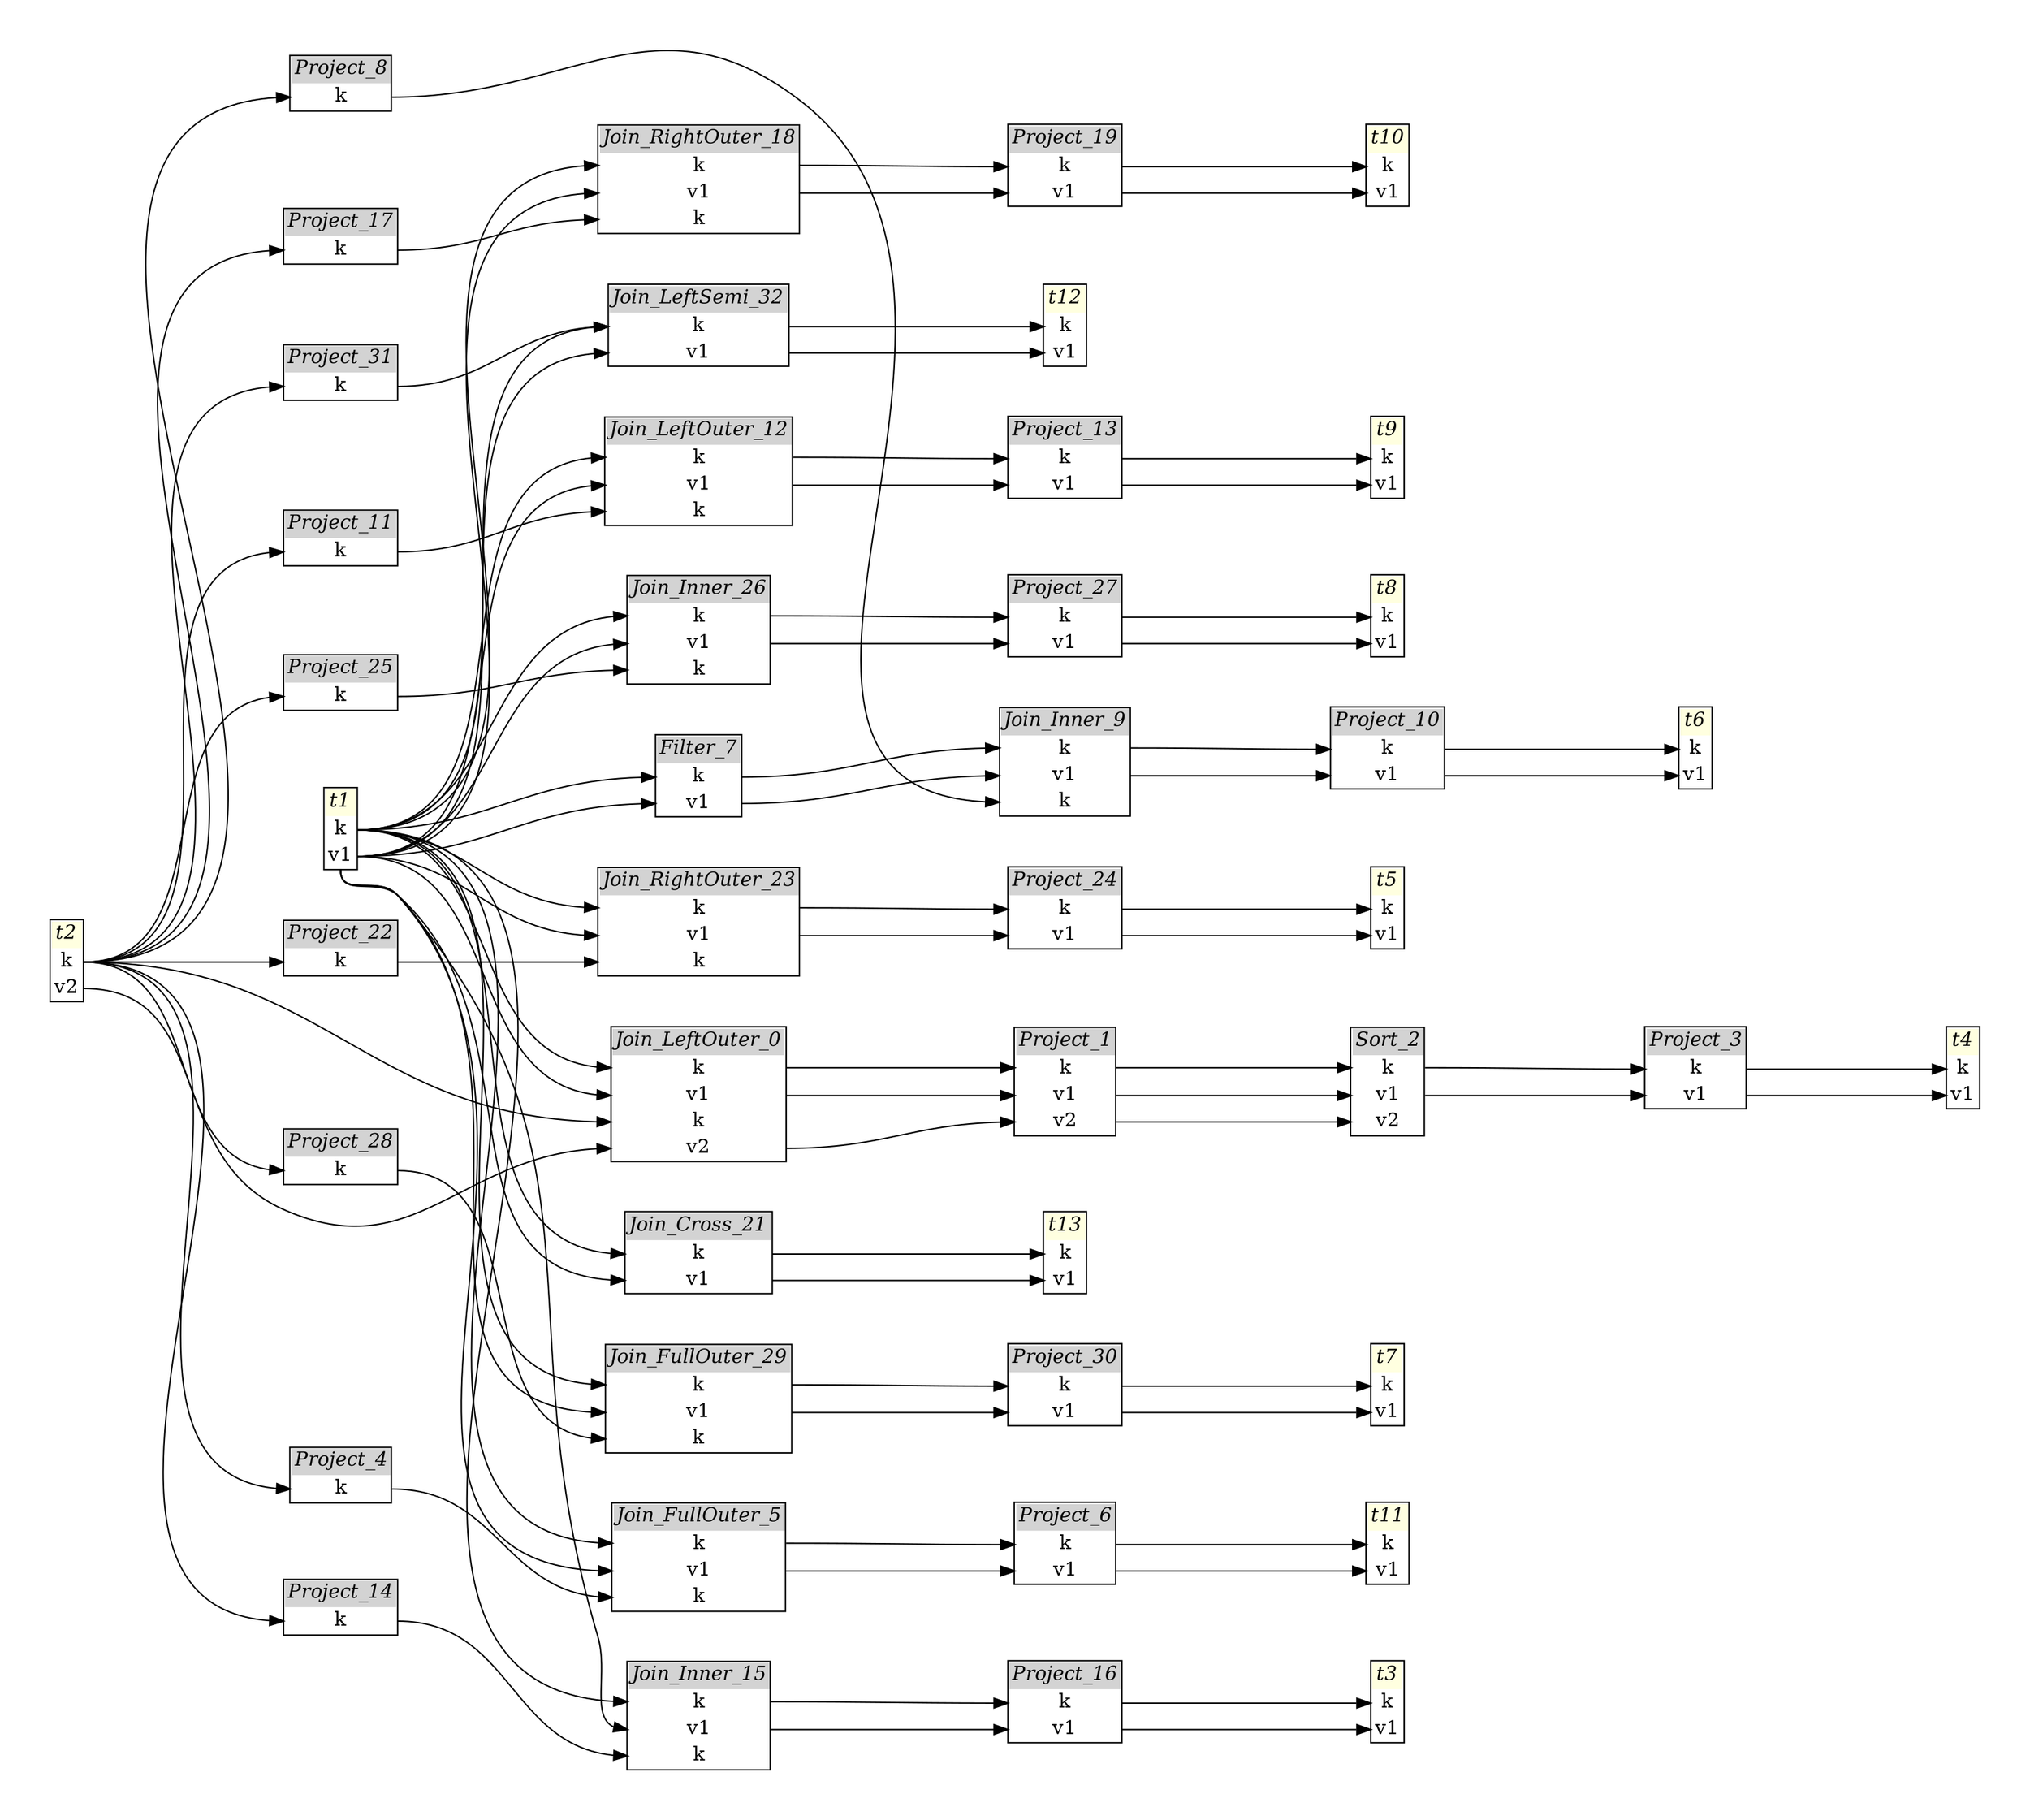 // Automatically generated by SQLFlowTestSuite


digraph {
  graph [pad="0.5", nodesep="0.5", ranksep="2", fontname="Helvetica"];
  node [shape=plain]
  rankdir=LR;

  
"Filter_7" [label=<
<table border="1" cellborder="0" cellspacing="0">
  <tr><td bgcolor="lightgray" port="nodeName"><i>Filter_7</i></td></tr>
  <tr><td port="0">k</td></tr>
<tr><td port="1">v1</td></tr>
</table>>];
     

"Join_Cross_21" [label=<
<table border="1" cellborder="0" cellspacing="0">
  <tr><td bgcolor="lightgray" port="nodeName"><i>Join_Cross_21</i></td></tr>
  <tr><td port="0">k</td></tr>
<tr><td port="1">v1</td></tr>
</table>>];
     

"Join_FullOuter_29" [label=<
<table border="1" cellborder="0" cellspacing="0">
  <tr><td bgcolor="lightgray" port="nodeName"><i>Join_FullOuter_29</i></td></tr>
  <tr><td port="0">k</td></tr>
<tr><td port="1">v1</td></tr>
<tr><td port="2">k</td></tr>
</table>>];
     

"Join_FullOuter_5" [label=<
<table border="1" cellborder="0" cellspacing="0">
  <tr><td bgcolor="lightgray" port="nodeName"><i>Join_FullOuter_5</i></td></tr>
  <tr><td port="0">k</td></tr>
<tr><td port="1">v1</td></tr>
<tr><td port="2">k</td></tr>
</table>>];
     

"Join_Inner_15" [label=<
<table border="1" cellborder="0" cellspacing="0">
  <tr><td bgcolor="lightgray" port="nodeName"><i>Join_Inner_15</i></td></tr>
  <tr><td port="0">k</td></tr>
<tr><td port="1">v1</td></tr>
<tr><td port="2">k</td></tr>
</table>>];
     

"Join_Inner_26" [label=<
<table border="1" cellborder="0" cellspacing="0">
  <tr><td bgcolor="lightgray" port="nodeName"><i>Join_Inner_26</i></td></tr>
  <tr><td port="0">k</td></tr>
<tr><td port="1">v1</td></tr>
<tr><td port="2">k</td></tr>
</table>>];
     

"Join_Inner_9" [label=<
<table border="1" cellborder="0" cellspacing="0">
  <tr><td bgcolor="lightgray" port="nodeName"><i>Join_Inner_9</i></td></tr>
  <tr><td port="0">k</td></tr>
<tr><td port="1">v1</td></tr>
<tr><td port="2">k</td></tr>
</table>>];
     

"Join_LeftOuter_0" [label=<
<table border="1" cellborder="0" cellspacing="0">
  <tr><td bgcolor="lightgray" port="nodeName"><i>Join_LeftOuter_0</i></td></tr>
  <tr><td port="0">k</td></tr>
<tr><td port="1">v1</td></tr>
<tr><td port="2">k</td></tr>
<tr><td port="3">v2</td></tr>
</table>>];
     

"Join_LeftOuter_12" [label=<
<table border="1" cellborder="0" cellspacing="0">
  <tr><td bgcolor="lightgray" port="nodeName"><i>Join_LeftOuter_12</i></td></tr>
  <tr><td port="0">k</td></tr>
<tr><td port="1">v1</td></tr>
<tr><td port="2">k</td></tr>
</table>>];
     

"Join_LeftSemi_32" [label=<
<table border="1" cellborder="0" cellspacing="0">
  <tr><td bgcolor="lightgray" port="nodeName"><i>Join_LeftSemi_32</i></td></tr>
  <tr><td port="0">k</td></tr>
<tr><td port="1">v1</td></tr>
</table>>];
     

"Join_RightOuter_18" [label=<
<table border="1" cellborder="0" cellspacing="0">
  <tr><td bgcolor="lightgray" port="nodeName"><i>Join_RightOuter_18</i></td></tr>
  <tr><td port="0">k</td></tr>
<tr><td port="1">v1</td></tr>
<tr><td port="2">k</td></tr>
</table>>];
     

"Join_RightOuter_23" [label=<
<table border="1" cellborder="0" cellspacing="0">
  <tr><td bgcolor="lightgray" port="nodeName"><i>Join_RightOuter_23</i></td></tr>
  <tr><td port="0">k</td></tr>
<tr><td port="1">v1</td></tr>
<tr><td port="2">k</td></tr>
</table>>];
     

"Project_1" [label=<
<table border="1" cellborder="0" cellspacing="0">
  <tr><td bgcolor="lightgray" port="nodeName"><i>Project_1</i></td></tr>
  <tr><td port="0">k</td></tr>
<tr><td port="1">v1</td></tr>
<tr><td port="2">v2</td></tr>
</table>>];
     

"Project_10" [label=<
<table border="1" cellborder="0" cellspacing="0">
  <tr><td bgcolor="lightgray" port="nodeName"><i>Project_10</i></td></tr>
  <tr><td port="0">k</td></tr>
<tr><td port="1">v1</td></tr>
</table>>];
     

"Project_11" [label=<
<table border="1" cellborder="0" cellspacing="0">
  <tr><td bgcolor="lightgray" port="nodeName"><i>Project_11</i></td></tr>
  <tr><td port="0">k</td></tr>
</table>>];
     

"Project_13" [label=<
<table border="1" cellborder="0" cellspacing="0">
  <tr><td bgcolor="lightgray" port="nodeName"><i>Project_13</i></td></tr>
  <tr><td port="0">k</td></tr>
<tr><td port="1">v1</td></tr>
</table>>];
     

"Project_14" [label=<
<table border="1" cellborder="0" cellspacing="0">
  <tr><td bgcolor="lightgray" port="nodeName"><i>Project_14</i></td></tr>
  <tr><td port="0">k</td></tr>
</table>>];
     

"Project_16" [label=<
<table border="1" cellborder="0" cellspacing="0">
  <tr><td bgcolor="lightgray" port="nodeName"><i>Project_16</i></td></tr>
  <tr><td port="0">k</td></tr>
<tr><td port="1">v1</td></tr>
</table>>];
     

"Project_17" [label=<
<table border="1" cellborder="0" cellspacing="0">
  <tr><td bgcolor="lightgray" port="nodeName"><i>Project_17</i></td></tr>
  <tr><td port="0">k</td></tr>
</table>>];
     

"Project_19" [label=<
<table border="1" cellborder="0" cellspacing="0">
  <tr><td bgcolor="lightgray" port="nodeName"><i>Project_19</i></td></tr>
  <tr><td port="0">k</td></tr>
<tr><td port="1">v1</td></tr>
</table>>];
     

"Project_22" [label=<
<table border="1" cellborder="0" cellspacing="0">
  <tr><td bgcolor="lightgray" port="nodeName"><i>Project_22</i></td></tr>
  <tr><td port="0">k</td></tr>
</table>>];
     

"Project_24" [label=<
<table border="1" cellborder="0" cellspacing="0">
  <tr><td bgcolor="lightgray" port="nodeName"><i>Project_24</i></td></tr>
  <tr><td port="0">k</td></tr>
<tr><td port="1">v1</td></tr>
</table>>];
     

"Project_25" [label=<
<table border="1" cellborder="0" cellspacing="0">
  <tr><td bgcolor="lightgray" port="nodeName"><i>Project_25</i></td></tr>
  <tr><td port="0">k</td></tr>
</table>>];
     

"Project_27" [label=<
<table border="1" cellborder="0" cellspacing="0">
  <tr><td bgcolor="lightgray" port="nodeName"><i>Project_27</i></td></tr>
  <tr><td port="0">k</td></tr>
<tr><td port="1">v1</td></tr>
</table>>];
     

"Project_28" [label=<
<table border="1" cellborder="0" cellspacing="0">
  <tr><td bgcolor="lightgray" port="nodeName"><i>Project_28</i></td></tr>
  <tr><td port="0">k</td></tr>
</table>>];
     

"Project_3" [label=<
<table border="1" cellborder="0" cellspacing="0">
  <tr><td bgcolor="lightgray" port="nodeName"><i>Project_3</i></td></tr>
  <tr><td port="0">k</td></tr>
<tr><td port="1">v1</td></tr>
</table>>];
     

"Project_30" [label=<
<table border="1" cellborder="0" cellspacing="0">
  <tr><td bgcolor="lightgray" port="nodeName"><i>Project_30</i></td></tr>
  <tr><td port="0">k</td></tr>
<tr><td port="1">v1</td></tr>
</table>>];
     

"Project_31" [label=<
<table border="1" cellborder="0" cellspacing="0">
  <tr><td bgcolor="lightgray" port="nodeName"><i>Project_31</i></td></tr>
  <tr><td port="0">k</td></tr>
</table>>];
     

"Project_4" [label=<
<table border="1" cellborder="0" cellspacing="0">
  <tr><td bgcolor="lightgray" port="nodeName"><i>Project_4</i></td></tr>
  <tr><td port="0">k</td></tr>
</table>>];
     

"Project_6" [label=<
<table border="1" cellborder="0" cellspacing="0">
  <tr><td bgcolor="lightgray" port="nodeName"><i>Project_6</i></td></tr>
  <tr><td port="0">k</td></tr>
<tr><td port="1">v1</td></tr>
</table>>];
     

"Project_8" [label=<
<table border="1" cellborder="0" cellspacing="0">
  <tr><td bgcolor="lightgray" port="nodeName"><i>Project_8</i></td></tr>
  <tr><td port="0">k</td></tr>
</table>>];
     

"Sort_2" [label=<
<table border="1" cellborder="0" cellspacing="0">
  <tr><td bgcolor="lightgray" port="nodeName"><i>Sort_2</i></td></tr>
  <tr><td port="0">k</td></tr>
<tr><td port="1">v1</td></tr>
<tr><td port="2">v2</td></tr>
</table>>];
     

"t1" [label=<
<table border="1" cellborder="0" cellspacing="0">
  <tr><td bgcolor="lightyellow" port="nodeName"><i>t1</i></td></tr>
  <tr><td port="0">k</td></tr>
<tr><td port="1">v1</td></tr>
</table>>];
     

"t10" [label=<
<table border="1" cellborder="0" cellspacing="0">
  <tr><td bgcolor="lightyellow" port="nodeName"><i>t10</i></td></tr>
  <tr><td port="0">k</td></tr>
<tr><td port="1">v1</td></tr>
</table>>];
     

"t11" [label=<
<table border="1" cellborder="0" cellspacing="0">
  <tr><td bgcolor="lightyellow" port="nodeName"><i>t11</i></td></tr>
  <tr><td port="0">k</td></tr>
<tr><td port="1">v1</td></tr>
</table>>];
     

"t12" [label=<
<table border="1" cellborder="0" cellspacing="0">
  <tr><td bgcolor="lightyellow" port="nodeName"><i>t12</i></td></tr>
  <tr><td port="0">k</td></tr>
<tr><td port="1">v1</td></tr>
</table>>];
     

"t13" [label=<
<table border="1" cellborder="0" cellspacing="0">
  <tr><td bgcolor="lightyellow" port="nodeName"><i>t13</i></td></tr>
  <tr><td port="0">k</td></tr>
<tr><td port="1">v1</td></tr>
</table>>];
     

"t2" [label=<
<table border="1" cellborder="0" cellspacing="0">
  <tr><td bgcolor="lightyellow" port="nodeName"><i>t2</i></td></tr>
  <tr><td port="0">k</td></tr>
<tr><td port="1">v2</td></tr>
</table>>];
     

"t3" [label=<
<table border="1" cellborder="0" cellspacing="0">
  <tr><td bgcolor="lightyellow" port="nodeName"><i>t3</i></td></tr>
  <tr><td port="0">k</td></tr>
<tr><td port="1">v1</td></tr>
</table>>];
     

"t4" [label=<
<table border="1" cellborder="0" cellspacing="0">
  <tr><td bgcolor="lightyellow" port="nodeName"><i>t4</i></td></tr>
  <tr><td port="0">k</td></tr>
<tr><td port="1">v1</td></tr>
</table>>];
     

"t5" [label=<
<table border="1" cellborder="0" cellspacing="0">
  <tr><td bgcolor="lightyellow" port="nodeName"><i>t5</i></td></tr>
  <tr><td port="0">k</td></tr>
<tr><td port="1">v1</td></tr>
</table>>];
     

"t6" [label=<
<table border="1" cellborder="0" cellspacing="0">
  <tr><td bgcolor="lightyellow" port="nodeName"><i>t6</i></td></tr>
  <tr><td port="0">k</td></tr>
<tr><td port="1">v1</td></tr>
</table>>];
     

"t7" [label=<
<table border="1" cellborder="0" cellspacing="0">
  <tr><td bgcolor="lightyellow" port="nodeName"><i>t7</i></td></tr>
  <tr><td port="0">k</td></tr>
<tr><td port="1">v1</td></tr>
</table>>];
     

"t8" [label=<
<table border="1" cellborder="0" cellspacing="0">
  <tr><td bgcolor="lightyellow" port="nodeName"><i>t8</i></td></tr>
  <tr><td port="0">k</td></tr>
<tr><td port="1">v1</td></tr>
</table>>];
     

"t9" [label=<
<table border="1" cellborder="0" cellspacing="0">
  <tr><td bgcolor="lightyellow" port="nodeName"><i>t9</i></td></tr>
  <tr><td port="0">k</td></tr>
<tr><td port="1">v1</td></tr>
</table>>];
     
  "Filter_7":0 -> "Join_Inner_9":0;
"Filter_7":1 -> "Join_Inner_9":1;
"Join_Cross_21":0 -> "t13":0;
"Join_Cross_21":1 -> "t13":1;
"Join_FullOuter_29":0 -> "Project_30":0;
"Join_FullOuter_29":1 -> "Project_30":1;
"Join_FullOuter_5":0 -> "Project_6":0;
"Join_FullOuter_5":1 -> "Project_6":1;
"Join_Inner_15":0 -> "Project_16":0;
"Join_Inner_15":1 -> "Project_16":1;
"Join_Inner_26":0 -> "Project_27":0;
"Join_Inner_26":1 -> "Project_27":1;
"Join_Inner_9":0 -> "Project_10":0;
"Join_Inner_9":1 -> "Project_10":1;
"Join_LeftOuter_0":0 -> "Project_1":0;
"Join_LeftOuter_0":1 -> "Project_1":1;
"Join_LeftOuter_0":3 -> "Project_1":2;
"Join_LeftOuter_12":0 -> "Project_13":0;
"Join_LeftOuter_12":1 -> "Project_13":1;
"Join_LeftSemi_32":0 -> "t12":0;
"Join_LeftSemi_32":1 -> "t12":1;
"Join_RightOuter_18":0 -> "Project_19":0;
"Join_RightOuter_18":1 -> "Project_19":1;
"Join_RightOuter_23":0 -> "Project_24":0;
"Join_RightOuter_23":1 -> "Project_24":1;
"Project_1":0 -> "Sort_2":0;
"Project_1":1 -> "Sort_2":1;
"Project_1":2 -> "Sort_2":2;
"Project_10":0 -> "t6":0;
"Project_10":1 -> "t6":1;
"Project_11":0 -> "Join_LeftOuter_12":2;
"Project_13":0 -> "t9":0;
"Project_13":1 -> "t9":1;
"Project_14":0 -> "Join_Inner_15":2;
"Project_16":0 -> "t3":0;
"Project_16":1 -> "t3":1;
"Project_17":0 -> "Join_RightOuter_18":2;
"Project_19":0 -> "t10":0;
"Project_19":1 -> "t10":1;
"Project_22":0 -> "Join_RightOuter_23":2;
"Project_24":0 -> "t5":0;
"Project_24":1 -> "t5":1;
"Project_25":0 -> "Join_Inner_26":2;
"Project_27":0 -> "t8":0;
"Project_27":1 -> "t8":1;
"Project_28":0 -> "Join_FullOuter_29":2;
"Project_3":0 -> "t4":0;
"Project_3":1 -> "t4":1;
"Project_30":0 -> "t7":0;
"Project_30":1 -> "t7":1;
"Project_31":0 -> "Join_LeftSemi_32":0;
"Project_4":0 -> "Join_FullOuter_5":2;
"Project_6":0 -> "t11":0;
"Project_6":1 -> "t11":1;
"Project_8":0 -> "Join_Inner_9":2;
"Sort_2":0 -> "Project_3":0;
"Sort_2":1 -> "Project_3":1;
"t1":0 -> "Filter_7":0;
"t1":0 -> "Join_Cross_21":0;
"t1":0 -> "Join_FullOuter_29":0;
"t1":0 -> "Join_FullOuter_5":0;
"t1":0 -> "Join_Inner_15":0;
"t1":0 -> "Join_Inner_26":0;
"t1":0 -> "Join_LeftOuter_0":0;
"t1":0 -> "Join_LeftOuter_12":0;
"t1":0 -> "Join_LeftSemi_32":0;
"t1":0 -> "Join_RightOuter_18":0;
"t1":0 -> "Join_RightOuter_23":0;
"t1":1 -> "Filter_7":1;
"t1":1 -> "Join_Cross_21":1;
"t1":1 -> "Join_FullOuter_29":1;
"t1":1 -> "Join_FullOuter_5":1;
"t1":1 -> "Join_Inner_15":1;
"t1":1 -> "Join_Inner_26":1;
"t1":1 -> "Join_LeftOuter_0":1;
"t1":1 -> "Join_LeftOuter_12":1;
"t1":1 -> "Join_LeftSemi_32":1;
"t1":1 -> "Join_RightOuter_18":1;
"t1":1 -> "Join_RightOuter_23":1;
"t2":0 -> "Join_LeftOuter_0":2;
"t2":0 -> "Project_11":0;
"t2":0 -> "Project_14":0;
"t2":0 -> "Project_17":0;
"t2":0 -> "Project_22":0;
"t2":0 -> "Project_25":0;
"t2":0 -> "Project_28":0;
"t2":0 -> "Project_31":0;
"t2":0 -> "Project_4":0;
"t2":0 -> "Project_8":0;
"t2":1 -> "Join_LeftOuter_0":3;
}
       